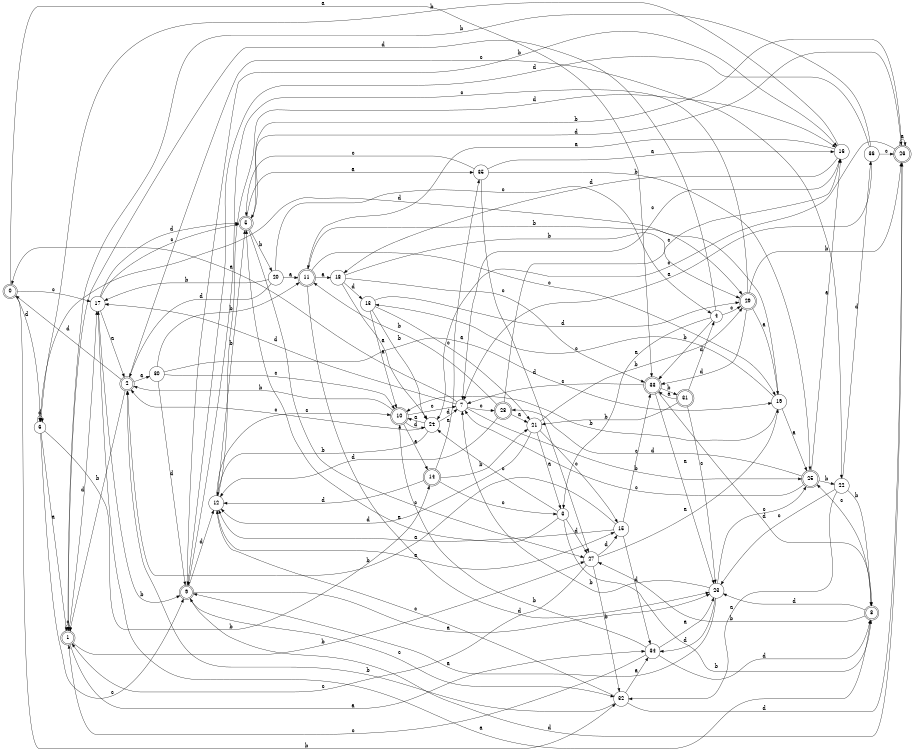 digraph n30_1 {
__start0 [label="" shape="none"];

rankdir=LR;
size="8,5";

s0 [style="rounded,filled", color="black", fillcolor="white" shape="doublecircle", label="0"];
s1 [style="rounded,filled", color="black", fillcolor="white" shape="doublecircle", label="1"];
s2 [style="rounded,filled", color="black", fillcolor="white" shape="doublecircle", label="2"];
s3 [style="filled", color="black", fillcolor="white" shape="circle", label="3"];
s4 [style="filled", color="black", fillcolor="white" shape="circle", label="4"];
s5 [style="rounded,filled", color="black", fillcolor="white" shape="doublecircle", label="5"];
s6 [style="filled", color="black", fillcolor="white" shape="circle", label="6"];
s7 [style="filled", color="black", fillcolor="white" shape="circle", label="7"];
s8 [style="rounded,filled", color="black", fillcolor="white" shape="doublecircle", label="8"];
s9 [style="rounded,filled", color="black", fillcolor="white" shape="doublecircle", label="9"];
s10 [style="rounded,filled", color="black", fillcolor="white" shape="doublecircle", label="10"];
s11 [style="rounded,filled", color="black", fillcolor="white" shape="doublecircle", label="11"];
s12 [style="filled", color="black", fillcolor="white" shape="circle", label="12"];
s13 [style="filled", color="black", fillcolor="white" shape="circle", label="13"];
s14 [style="rounded,filled", color="black", fillcolor="white" shape="doublecircle", label="14"];
s15 [style="filled", color="black", fillcolor="white" shape="circle", label="15"];
s16 [style="filled", color="black", fillcolor="white" shape="circle", label="16"];
s17 [style="filled", color="black", fillcolor="white" shape="circle", label="17"];
s18 [style="filled", color="black", fillcolor="white" shape="circle", label="18"];
s19 [style="filled", color="black", fillcolor="white" shape="circle", label="19"];
s20 [style="filled", color="black", fillcolor="white" shape="circle", label="20"];
s21 [style="filled", color="black", fillcolor="white" shape="circle", label="21"];
s22 [style="filled", color="black", fillcolor="white" shape="circle", label="22"];
s23 [style="filled", color="black", fillcolor="white" shape="circle", label="23"];
s24 [style="filled", color="black", fillcolor="white" shape="circle", label="24"];
s25 [style="rounded,filled", color="black", fillcolor="white" shape="doublecircle", label="25"];
s26 [style="rounded,filled", color="black", fillcolor="white" shape="doublecircle", label="26"];
s27 [style="filled", color="black", fillcolor="white" shape="circle", label="27"];
s28 [style="rounded,filled", color="black", fillcolor="white" shape="doublecircle", label="28"];
s29 [style="rounded,filled", color="black", fillcolor="white" shape="doublecircle", label="29"];
s30 [style="filled", color="black", fillcolor="white" shape="circle", label="30"];
s31 [style="rounded,filled", color="black", fillcolor="white" shape="doublecircle", label="31"];
s32 [style="filled", color="black", fillcolor="white" shape="circle", label="32"];
s33 [style="rounded,filled", color="black", fillcolor="white" shape="doublecircle", label="33"];
s34 [style="filled", color="black", fillcolor="white" shape="circle", label="34"];
s35 [style="filled", color="black", fillcolor="white" shape="circle", label="35"];
s36 [style="filled", color="black", fillcolor="white" shape="circle", label="36"];
s0 -> s33 [label="a"];
s0 -> s32 [label="b"];
s0 -> s17 [label="c"];
s0 -> s6 [label="d"];
s1 -> s34 [label="a"];
s1 -> s27 [label="b"];
s1 -> s1 [label="c"];
s1 -> s17 [label="d"];
s2 -> s30 [label="a"];
s2 -> s1 [label="b"];
s2 -> s22 [label="c"];
s2 -> s0 [label="d"];
s3 -> s5 [label="a"];
s3 -> s8 [label="b"];
s3 -> s24 [label="c"];
s3 -> s27 [label="d"];
s4 -> s3 [label="a"];
s4 -> s33 [label="b"];
s4 -> s29 [label="c"];
s4 -> s1 [label="d"];
s5 -> s35 [label="a"];
s5 -> s20 [label="b"];
s5 -> s27 [label="c"];
s5 -> s26 [label="d"];
s6 -> s1 [label="a"];
s6 -> s14 [label="b"];
s6 -> s9 [label="c"];
s6 -> s6 [label="d"];
s7 -> s0 [label="a"];
s7 -> s25 [label="b"];
s7 -> s28 [label="c"];
s7 -> s17 [label="d"];
s8 -> s17 [label="a"];
s8 -> s27 [label="b"];
s8 -> s25 [label="c"];
s8 -> s23 [label="d"];
s9 -> s23 [label="a"];
s9 -> s16 [label="b"];
s9 -> s32 [label="c"];
s9 -> s12 [label="d"];
s10 -> s14 [label="a"];
s10 -> s2 [label="b"];
s10 -> s7 [label="c"];
s10 -> s24 [label="d"];
s11 -> s18 [label="a"];
s11 -> s29 [label="b"];
s11 -> s19 [label="c"];
s11 -> s23 [label="d"];
s12 -> s15 [label="a"];
s12 -> s5 [label="b"];
s12 -> s10 [label="c"];
s12 -> s16 [label="d"];
s13 -> s10 [label="a"];
s13 -> s24 [label="b"];
s13 -> s21 [label="c"];
s13 -> s29 [label="d"];
s14 -> s35 [label="a"];
s14 -> s21 [label="b"];
s14 -> s3 [label="c"];
s14 -> s12 [label="d"];
s15 -> s12 [label="a"];
s15 -> s2 [label="b"];
s15 -> s33 [label="c"];
s15 -> s34 [label="d"];
s16 -> s11 [label="a"];
s16 -> s6 [label="b"];
s16 -> s7 [label="c"];
s16 -> s18 [label="d"];
s17 -> s2 [label="a"];
s17 -> s9 [label="b"];
s17 -> s5 [label="c"];
s17 -> s5 [label="d"];
s18 -> s24 [label="a"];
s18 -> s29 [label="b"];
s18 -> s33 [label="c"];
s18 -> s13 [label="d"];
s19 -> s25 [label="a"];
s19 -> s10 [label="b"];
s19 -> s13 [label="c"];
s19 -> s6 [label="d"];
s20 -> s11 [label="a"];
s20 -> s17 [label="b"];
s20 -> s4 [label="c"];
s20 -> s2 [label="d"];
s21 -> s3 [label="a"];
s21 -> s29 [label="b"];
s21 -> s15 [label="c"];
s21 -> s12 [label="d"];
s22 -> s32 [label="a"];
s22 -> s8 [label="b"];
s22 -> s23 [label="c"];
s22 -> s36 [label="d"];
s23 -> s9 [label="a"];
s23 -> s7 [label="b"];
s23 -> s25 [label="c"];
s23 -> s34 [label="d"];
s24 -> s10 [label="a"];
s24 -> s12 [label="b"];
s24 -> s2 [label="c"];
s24 -> s7 [label="d"];
s25 -> s16 [label="a"];
s25 -> s22 [label="b"];
s25 -> s7 [label="c"];
s25 -> s28 [label="d"];
s26 -> s26 [label="a"];
s26 -> s5 [label="b"];
s26 -> s24 [label="c"];
s26 -> s9 [label="d"];
s27 -> s19 [label="a"];
s27 -> s32 [label="b"];
s27 -> s1 [label="c"];
s27 -> s15 [label="d"];
s28 -> s21 [label="a"];
s28 -> s11 [label="b"];
s28 -> s16 [label="c"];
s28 -> s12 [label="d"];
s29 -> s19 [label="a"];
s29 -> s26 [label="b"];
s29 -> s9 [label="c"];
s29 -> s33 [label="d"];
s30 -> s19 [label="a"];
s30 -> s11 [label="b"];
s30 -> s10 [label="c"];
s30 -> s9 [label="d"];
s31 -> s33 [label="a"];
s31 -> s21 [label="b"];
s31 -> s23 [label="c"];
s31 -> s4 [label="d"];
s32 -> s34 [label="a"];
s32 -> s2 [label="b"];
s32 -> s12 [label="c"];
s32 -> s26 [label="d"];
s33 -> s23 [label="a"];
s33 -> s31 [label="b"];
s33 -> s7 [label="c"];
s33 -> s8 [label="d"];
s34 -> s23 [label="a"];
s34 -> s10 [label="b"];
s34 -> s1 [label="c"];
s34 -> s8 [label="d"];
s35 -> s16 [label="a"];
s35 -> s25 [label="b"];
s35 -> s5 [label="c"];
s35 -> s27 [label="d"];
s36 -> s7 [label="a"];
s36 -> s1 [label="b"];
s36 -> s26 [label="c"];
s36 -> s9 [label="d"];

}